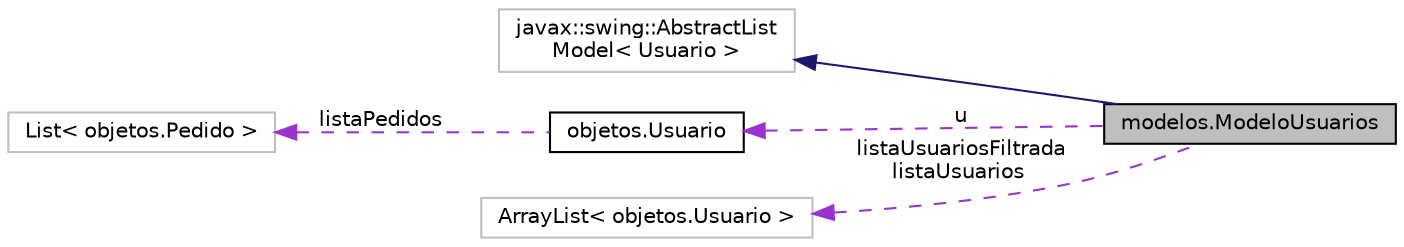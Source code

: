 digraph "modelos.ModeloUsuarios"
{
  edge [fontname="Helvetica",fontsize="10",labelfontname="Helvetica",labelfontsize="10"];
  node [fontname="Helvetica",fontsize="10",shape=record];
  rankdir="LR";
  Node2 [label="modelos.ModeloUsuarios",height=0.2,width=0.4,color="black", fillcolor="grey75", style="filled", fontcolor="black"];
  Node3 -> Node2 [dir="back",color="midnightblue",fontsize="10",style="solid",fontname="Helvetica"];
  Node3 [label="javax::swing::AbstractList\lModel\< Usuario \>",height=0.2,width=0.4,color="grey75", fillcolor="white", style="filled"];
  Node4 -> Node2 [dir="back",color="darkorchid3",fontsize="10",style="dashed",label=" u" ,fontname="Helvetica"];
  Node4 [label="objetos.Usuario",height=0.2,width=0.4,color="black", fillcolor="white", style="filled",URL="$classobjetos_1_1_usuario.html"];
  Node5 -> Node4 [dir="back",color="darkorchid3",fontsize="10",style="dashed",label=" listaPedidos" ,fontname="Helvetica"];
  Node5 [label="List\< objetos.Pedido \>",height=0.2,width=0.4,color="grey75", fillcolor="white", style="filled"];
  Node6 -> Node2 [dir="back",color="darkorchid3",fontsize="10",style="dashed",label=" listaUsuariosFiltrada\nlistaUsuarios" ,fontname="Helvetica"];
  Node6 [label="ArrayList\< objetos.Usuario \>",height=0.2,width=0.4,color="grey75", fillcolor="white", style="filled"];
}
